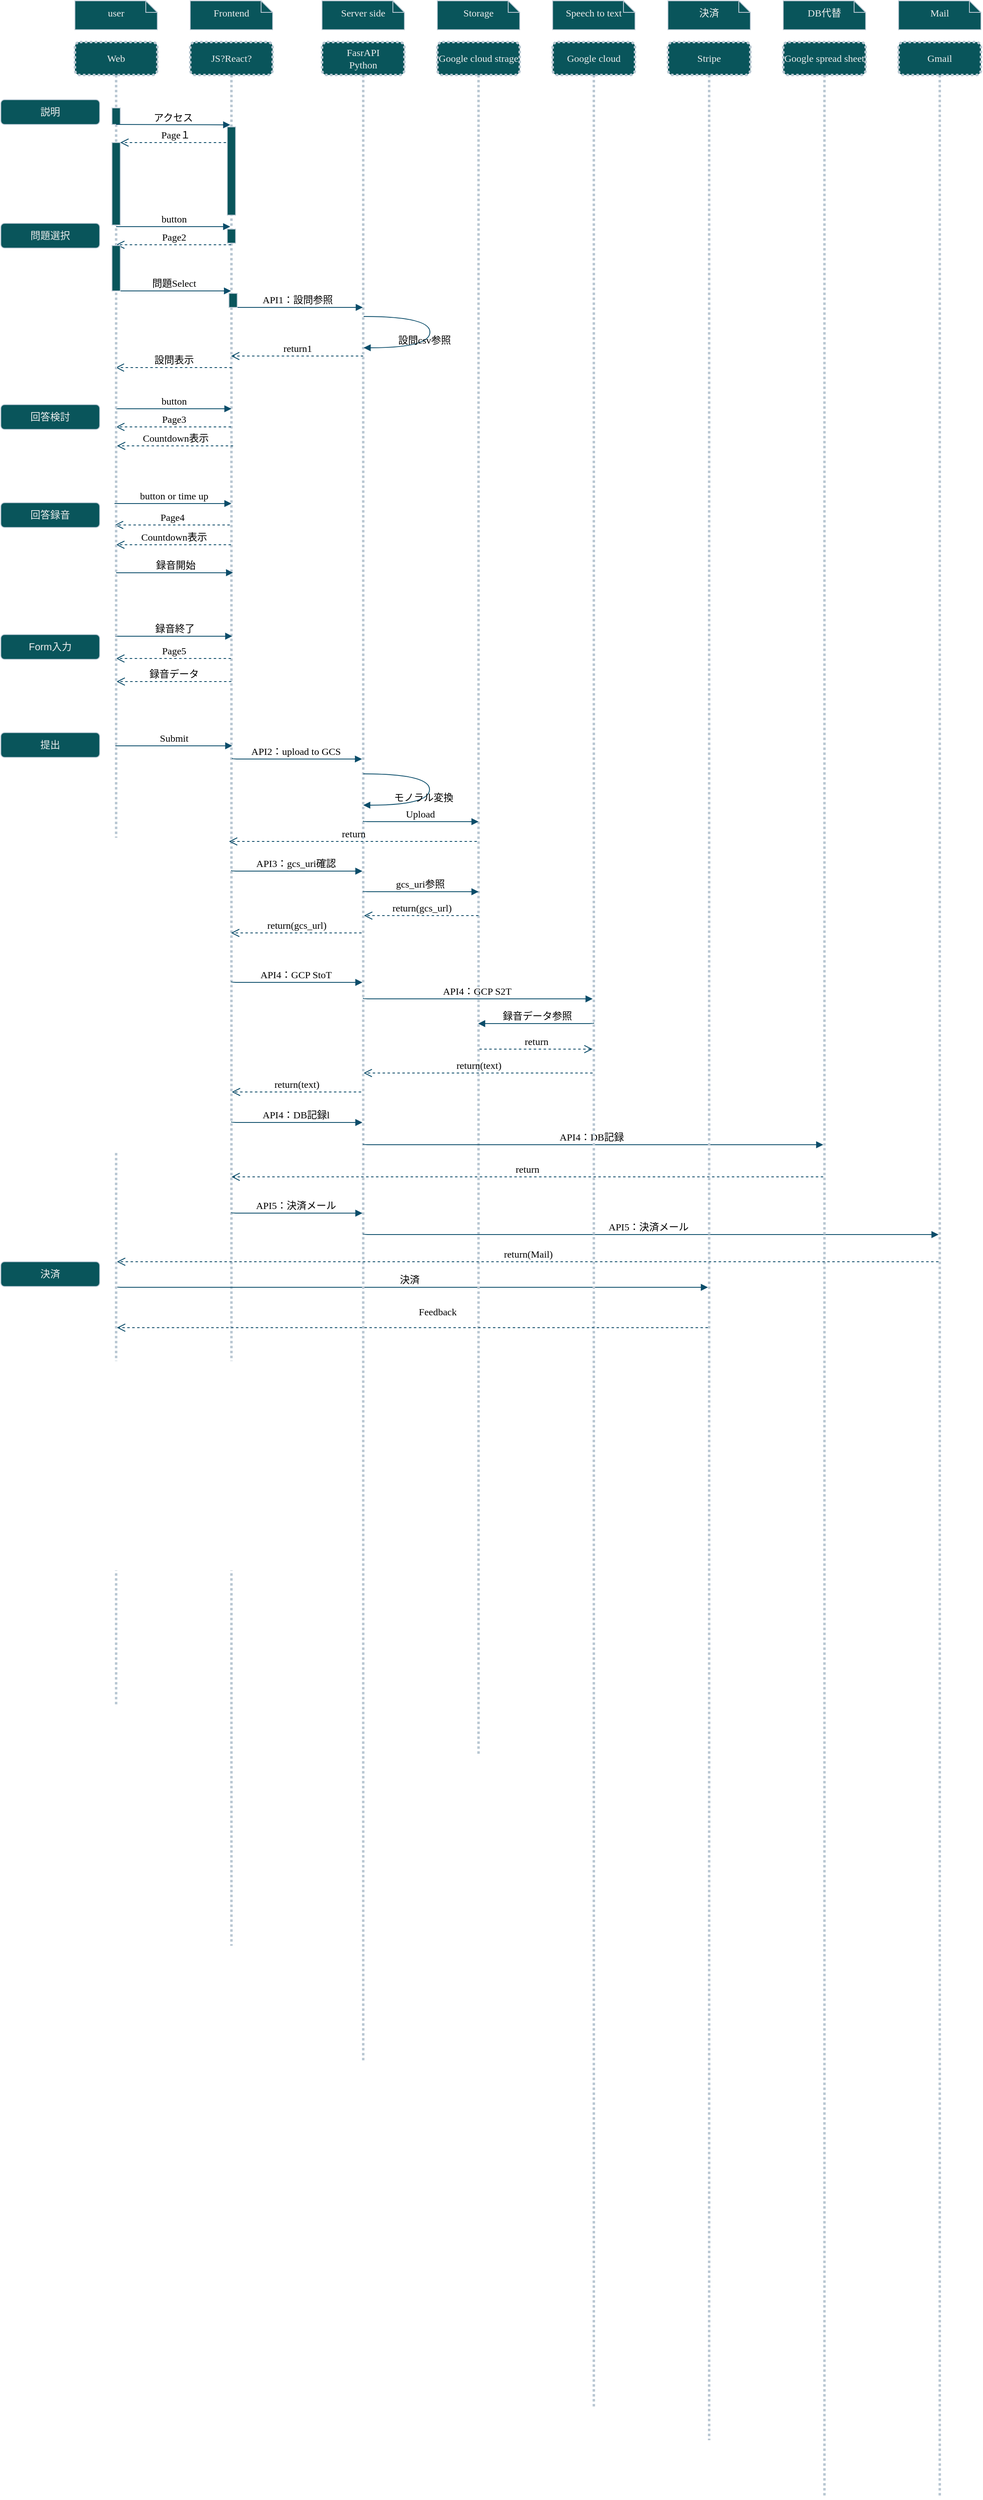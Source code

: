 <mxfile version="21.1.4" type="github">
  <diagram name="Page-1" id="13e1069c-82ec-6db2-03f1-153e76fe0fe0">
    <mxGraphModel dx="954" dy="529" grid="1" gridSize="10" guides="1" tooltips="1" connect="1" arrows="1" fold="1" page="1" pageScale="1" pageWidth="1100" pageHeight="850" background="none" math="0" shadow="0">
      <root>
        <mxCell id="0" />
        <mxCell id="1" parent="0" />
        <mxCell id="7baba1c4bc27f4b0-2" value="JS?React?" style="shape=umlLifeline;perimeter=lifelinePerimeter;whiteSpace=wrap;html=1;container=1;collapsible=0;recursiveResize=0;outlineConnect=0;rounded=1;shadow=0;comic=0;labelBackgroundColor=none;strokeWidth=3;fontFamily=Verdana;fontSize=12;align=center;fillColor=#09555B;strokeColor=#BAC8D3;fontColor=#EEEEEE;dashed=1;dashPattern=1 1;" parent="1" vertex="1">
          <mxGeometry x="240" y="80" width="100" height="2310" as="geometry" />
        </mxCell>
        <mxCell id="rtjSVbUBvYGyqIFWCW7j-10" value="Page１" style="html=1;verticalAlign=bottom;endArrow=open;dashed=1;endSize=8;labelBackgroundColor=none;fontFamily=Verdana;fontSize=12;edgeStyle=elbowEdgeStyle;elbow=horizontal;fontColor=default;strokeColor=#0B4D6A;" edge="1" parent="7baba1c4bc27f4b0-2">
          <mxGeometry relative="1" as="geometry">
            <mxPoint x="-85" y="122" as="targetPoint" />
            <Array as="points">
              <mxPoint x="-10" y="122" />
              <mxPoint x="20" y="122" />
            </Array>
            <mxPoint x="49.5" y="122" as="sourcePoint" />
          </mxGeometry>
        </mxCell>
        <mxCell id="rtjSVbUBvYGyqIFWCW7j-12" value="button" style="html=1;verticalAlign=bottom;endArrow=block;labelBackgroundColor=none;fontFamily=Verdana;fontSize=12;edgeStyle=elbowEdgeStyle;elbow=vertical;fontColor=default;strokeColor=#0B4D6A;" edge="1" parent="7baba1c4bc27f4b0-2" target="7baba1c4bc27f4b0-2">
          <mxGeometry relative="1" as="geometry">
            <mxPoint x="-90" y="224" as="sourcePoint" />
            <mxPoint x="40" y="224" as="targetPoint" />
            <Array as="points">
              <mxPoint x="15" y="224" />
              <mxPoint x="-65" y="344" />
              <mxPoint x="45" y="354" />
            </Array>
          </mxGeometry>
        </mxCell>
        <mxCell id="rtjSVbUBvYGyqIFWCW7j-13" value="Page2" style="html=1;verticalAlign=bottom;endArrow=open;dashed=1;endSize=8;labelBackgroundColor=none;fontFamily=Verdana;fontSize=12;edgeStyle=elbowEdgeStyle;elbow=vertical;fontColor=default;strokeColor=#0B4D6A;" edge="1" parent="7baba1c4bc27f4b0-2">
          <mxGeometry relative="1" as="geometry">
            <mxPoint x="-90" y="246" as="targetPoint" />
            <Array as="points">
              <mxPoint x="-15" y="246" />
              <mxPoint x="15" y="246" />
            </Array>
            <mxPoint x="49.5" y="246" as="sourcePoint" />
          </mxGeometry>
        </mxCell>
        <mxCell id="rtjSVbUBvYGyqIFWCW7j-14" value="問題Select" style="html=1;verticalAlign=bottom;endArrow=block;labelBackgroundColor=none;fontFamily=Verdana;fontSize=12;edgeStyle=elbowEdgeStyle;elbow=vertical;fontColor=default;strokeColor=#0B4D6A;" edge="1" parent="7baba1c4bc27f4b0-2">
          <mxGeometry relative="1" as="geometry">
            <mxPoint x="-90" y="302" as="sourcePoint" />
            <mxPoint x="49.5" y="302" as="targetPoint" />
            <Array as="points">
              <mxPoint x="15" y="302" />
              <mxPoint x="-65" y="422" />
              <mxPoint x="45" y="432" />
            </Array>
          </mxGeometry>
        </mxCell>
        <mxCell id="rtjSVbUBvYGyqIFWCW7j-17" value="return1" style="html=1;verticalAlign=bottom;endArrow=open;dashed=1;endSize=8;exitX=0;exitY=0.95;labelBackgroundColor=none;fontFamily=Verdana;fontSize=12;fontColor=default;strokeColor=#0B4D6A;" edge="1" parent="7baba1c4bc27f4b0-2">
          <mxGeometry relative="1" as="geometry">
            <mxPoint x="49.5" y="381" as="targetPoint" />
            <mxPoint x="210" y="381" as="sourcePoint" />
          </mxGeometry>
        </mxCell>
        <mxCell id="rtjSVbUBvYGyqIFWCW7j-18" value="設問表示" style="html=1;verticalAlign=bottom;endArrow=open;dashed=1;endSize=8;exitX=0;exitY=0.95;labelBackgroundColor=none;fontFamily=Verdana;fontSize=12;fontColor=default;strokeColor=#0B4D6A;" edge="1" parent="7baba1c4bc27f4b0-2">
          <mxGeometry relative="1" as="geometry">
            <mxPoint x="-90.5" y="395" as="targetPoint" />
            <mxPoint x="50.5" y="395" as="sourcePoint" />
          </mxGeometry>
        </mxCell>
        <mxCell id="rtjSVbUBvYGyqIFWCW7j-19" value="" style="html=1;points=[];perimeter=orthogonalPerimeter;rounded=0;shadow=0;comic=0;labelBackgroundColor=none;strokeWidth=1;fontFamily=Verdana;fontSize=12;align=center;fillColor=#09555B;strokeColor=#BAC8D3;fontColor=#EEEEEE;" vertex="1" parent="7baba1c4bc27f4b0-2">
          <mxGeometry x="45" y="103" width="10" height="107" as="geometry" />
        </mxCell>
        <mxCell id="rtjSVbUBvYGyqIFWCW7j-21" value="" style="html=1;points=[];perimeter=orthogonalPerimeter;rounded=0;shadow=0;comic=0;labelBackgroundColor=none;strokeWidth=1;fontFamily=Verdana;fontSize=12;align=center;fillColor=#09555B;strokeColor=#BAC8D3;fontColor=#EEEEEE;" vertex="1" parent="7baba1c4bc27f4b0-2">
          <mxGeometry x="45" y="227" width="10" height="17" as="geometry" />
        </mxCell>
        <mxCell id="rtjSVbUBvYGyqIFWCW7j-27" value="button" style="html=1;verticalAlign=bottom;endArrow=block;labelBackgroundColor=none;fontFamily=Verdana;fontSize=12;edgeStyle=elbowEdgeStyle;elbow=vertical;fontColor=default;strokeColor=#0B4D6A;" edge="1" parent="7baba1c4bc27f4b0-2">
          <mxGeometry relative="1" as="geometry">
            <mxPoint x="-90" y="445" as="sourcePoint" />
            <mxPoint x="50" y="445" as="targetPoint" />
            <Array as="points">
              <mxPoint x="15" y="445" />
              <mxPoint x="-65" y="565" />
              <mxPoint x="45" y="575" />
            </Array>
          </mxGeometry>
        </mxCell>
        <mxCell id="rtjSVbUBvYGyqIFWCW7j-28" value="Page3" style="html=1;verticalAlign=bottom;endArrow=open;dashed=1;endSize=8;labelBackgroundColor=none;fontFamily=Verdana;fontSize=12;edgeStyle=elbowEdgeStyle;elbow=vertical;fontColor=default;strokeColor=#0B4D6A;" edge="1" parent="7baba1c4bc27f4b0-2">
          <mxGeometry relative="1" as="geometry">
            <mxPoint x="-90" y="467" as="targetPoint" />
            <Array as="points">
              <mxPoint x="-15" y="467" />
              <mxPoint x="15" y="467" />
            </Array>
            <mxPoint x="49.5" y="467" as="sourcePoint" />
          </mxGeometry>
        </mxCell>
        <mxCell id="rtjSVbUBvYGyqIFWCW7j-35" value="button or time up" style="html=1;verticalAlign=bottom;endArrow=block;labelBackgroundColor=none;fontFamily=Verdana;fontSize=12;edgeStyle=elbowEdgeStyle;elbow=vertical;fontColor=default;strokeColor=#0B4D6A;entryX=1.2;entryY=0.988;entryDx=0;entryDy=0;entryPerimeter=0;" edge="1" parent="7baba1c4bc27f4b0-2">
          <mxGeometry relative="1" as="geometry">
            <mxPoint x="-92" y="560" as="sourcePoint" />
            <mxPoint x="50" y="559.04" as="targetPoint" />
            <Array as="points">
              <mxPoint x="13" y="560" />
              <mxPoint x="-67" y="680" />
              <mxPoint x="43" y="690" />
            </Array>
          </mxGeometry>
        </mxCell>
        <mxCell id="rtjSVbUBvYGyqIFWCW7j-36" value="Page4" style="html=1;verticalAlign=bottom;endArrow=open;dashed=1;endSize=8;labelBackgroundColor=none;fontFamily=Verdana;fontSize=12;edgeStyle=elbowEdgeStyle;elbow=vertical;fontColor=default;strokeColor=#0B4D6A;" edge="1" parent="7baba1c4bc27f4b0-2">
          <mxGeometry relative="1" as="geometry">
            <mxPoint x="-91.5" y="586" as="targetPoint" />
            <Array as="points">
              <mxPoint x="-16.5" y="586" />
              <mxPoint x="13.5" y="586" />
            </Array>
            <mxPoint x="48" y="586" as="sourcePoint" />
          </mxGeometry>
        </mxCell>
        <mxCell id="rtjSVbUBvYGyqIFWCW7j-37" value="Countdown表示" style="html=1;verticalAlign=bottom;endArrow=open;dashed=1;endSize=8;labelBackgroundColor=none;fontFamily=Verdana;fontSize=12;edgeStyle=elbowEdgeStyle;elbow=vertical;fontColor=default;strokeColor=#0B4D6A;" edge="1" parent="7baba1c4bc27f4b0-2">
          <mxGeometry relative="1" as="geometry">
            <mxPoint x="-90" y="610" as="targetPoint" />
            <Array as="points">
              <mxPoint x="-15" y="610" />
              <mxPoint x="15" y="610" />
            </Array>
            <mxPoint x="49.5" y="610" as="sourcePoint" />
          </mxGeometry>
        </mxCell>
        <mxCell id="rtjSVbUBvYGyqIFWCW7j-38" value="録音開始" style="html=1;verticalAlign=bottom;endArrow=block;labelBackgroundColor=none;fontFamily=Verdana;fontSize=12;edgeStyle=elbowEdgeStyle;elbow=vertical;fontColor=default;strokeColor=#0B4D6A;entryX=1.2;entryY=0.988;entryDx=0;entryDy=0;entryPerimeter=0;" edge="1" parent="7baba1c4bc27f4b0-2">
          <mxGeometry relative="1" as="geometry">
            <mxPoint x="-90" y="643.96" as="sourcePoint" />
            <mxPoint x="52" y="643" as="targetPoint" />
            <Array as="points">
              <mxPoint x="15" y="643.96" />
              <mxPoint x="-65" y="763.96" />
              <mxPoint x="45" y="773.96" />
            </Array>
          </mxGeometry>
        </mxCell>
        <mxCell id="rtjSVbUBvYGyqIFWCW7j-39" value="録音終了" style="html=1;verticalAlign=bottom;endArrow=block;labelBackgroundColor=none;fontFamily=Verdana;fontSize=12;edgeStyle=elbowEdgeStyle;elbow=vertical;fontColor=default;strokeColor=#0B4D6A;entryX=1.2;entryY=0.988;entryDx=0;entryDy=0;entryPerimeter=0;" edge="1" parent="7baba1c4bc27f4b0-2">
          <mxGeometry relative="1" as="geometry">
            <mxPoint x="-91" y="720.96" as="sourcePoint" />
            <mxPoint x="51" y="720" as="targetPoint" />
            <Array as="points">
              <mxPoint x="14" y="720.96" />
              <mxPoint x="-66" y="840.96" />
              <mxPoint x="44" y="850.96" />
            </Array>
          </mxGeometry>
        </mxCell>
        <mxCell id="rtjSVbUBvYGyqIFWCW7j-40" value="Page5" style="html=1;verticalAlign=bottom;endArrow=open;dashed=1;endSize=8;labelBackgroundColor=none;fontFamily=Verdana;fontSize=12;edgeStyle=elbowEdgeStyle;elbow=horizontal;fontColor=default;strokeColor=#0B4D6A;" edge="1" parent="7baba1c4bc27f4b0-2">
          <mxGeometry relative="1" as="geometry">
            <mxPoint x="-90" y="748" as="targetPoint" />
            <Array as="points">
              <mxPoint x="-15" y="748" />
              <mxPoint x="15" y="748" />
            </Array>
            <mxPoint x="49.5" y="748" as="sourcePoint" />
          </mxGeometry>
        </mxCell>
        <mxCell id="rtjSVbUBvYGyqIFWCW7j-42" value="Submit" style="html=1;verticalAlign=bottom;endArrow=block;labelBackgroundColor=none;fontFamily=Verdana;fontSize=12;edgeStyle=elbowEdgeStyle;elbow=vertical;fontColor=default;strokeColor=#0B4D6A;entryX=1.2;entryY=0.988;entryDx=0;entryDy=0;entryPerimeter=0;" edge="1" parent="7baba1c4bc27f4b0-2">
          <mxGeometry x="-0.007" relative="1" as="geometry">
            <mxPoint x="-91" y="853.96" as="sourcePoint" />
            <mxPoint x="51" y="853" as="targetPoint" />
            <Array as="points">
              <mxPoint x="14" y="853.96" />
              <mxPoint x="-66" y="973.96" />
              <mxPoint x="44" y="983.96" />
            </Array>
            <mxPoint as="offset" />
          </mxGeometry>
        </mxCell>
        <mxCell id="rtjSVbUBvYGyqIFWCW7j-44" value="録音データ" style="html=1;verticalAlign=bottom;endArrow=open;dashed=1;endSize=8;labelBackgroundColor=none;fontFamily=Verdana;fontSize=12;edgeStyle=elbowEdgeStyle;elbow=horizontal;fontColor=default;strokeColor=#0B4D6A;" edge="1" parent="7baba1c4bc27f4b0-2">
          <mxGeometry relative="1" as="geometry">
            <mxPoint x="-89.5" y="776" as="targetPoint" />
            <Array as="points">
              <mxPoint x="-14.5" y="776" />
              <mxPoint x="15.5" y="776" />
            </Array>
            <mxPoint x="50" y="776" as="sourcePoint" />
          </mxGeometry>
        </mxCell>
        <mxCell id="rtjSVbUBvYGyqIFWCW7j-52" value="API3：gcs_uri確認" style="html=1;verticalAlign=bottom;endArrow=block;labelBackgroundColor=none;fontFamily=Verdana;fontSize=12;edgeStyle=elbowEdgeStyle;elbow=vertical;fontColor=default;strokeColor=#0B4D6A;" edge="1" parent="7baba1c4bc27f4b0-2">
          <mxGeometry x="-0.007" relative="1" as="geometry">
            <mxPoint x="50" y="1005" as="sourcePoint" />
            <mxPoint x="209" y="1006.04" as="targetPoint" />
            <Array as="points">
              <mxPoint x="35" y="1006.04" />
              <mxPoint x="75" y="1125" />
              <mxPoint x="185" y="1135" />
            </Array>
            <mxPoint as="offset" />
          </mxGeometry>
        </mxCell>
        <mxCell id="rtjSVbUBvYGyqIFWCW7j-76" value="決済" style="html=1;verticalAlign=bottom;endArrow=block;labelBackgroundColor=none;fontFamily=Verdana;fontSize=12;edgeStyle=elbowEdgeStyle;elbow=vertical;fontColor=default;strokeColor=#0B4D6A;" edge="1" parent="7baba1c4bc27f4b0-2" target="7baba1c4bc27f4b0-6">
          <mxGeometry x="-0.007" relative="1" as="geometry">
            <mxPoint x="-90" y="1510" as="sourcePoint" />
            <mxPoint x="770" y="1480" as="targetPoint" />
            <Array as="points">
              <mxPoint x="-105" y="1511.04" />
              <mxPoint x="-65" y="1630" />
              <mxPoint x="45" y="1640" />
            </Array>
            <mxPoint as="offset" />
          </mxGeometry>
        </mxCell>
        <mxCell id="7baba1c4bc27f4b0-3" value="FasrAPI&lt;br&gt;Python" style="shape=umlLifeline;perimeter=lifelinePerimeter;whiteSpace=wrap;html=1;container=1;collapsible=0;recursiveResize=0;outlineConnect=0;rounded=1;shadow=0;comic=0;labelBackgroundColor=none;strokeWidth=3;fontFamily=Verdana;fontSize=12;align=center;fillColor=#09555B;strokeColor=#BAC8D3;fontColor=#EEEEEE;dashed=1;dashPattern=1 1;" parent="1" vertex="1">
          <mxGeometry x="400" y="80" width="100" height="2450" as="geometry" />
        </mxCell>
        <mxCell id="rtjSVbUBvYGyqIFWCW7j-46" value="API2：upload to GCS" style="html=1;verticalAlign=bottom;endArrow=block;labelBackgroundColor=none;fontFamily=Verdana;fontSize=12;edgeStyle=elbowEdgeStyle;elbow=vertical;fontColor=default;strokeColor=#0B4D6A;" edge="1" parent="7baba1c4bc27f4b0-3" target="7baba1c4bc27f4b0-3">
          <mxGeometry x="-0.007" relative="1" as="geometry">
            <mxPoint x="-109" y="868.96" as="sourcePoint" />
            <mxPoint x="45.5" y="870" as="targetPoint" />
            <Array as="points">
              <mxPoint x="-124" y="870" />
              <mxPoint x="-84" y="988.96" />
              <mxPoint x="26" y="998.96" />
            </Array>
            <mxPoint as="offset" />
          </mxGeometry>
        </mxCell>
        <mxCell id="7baba1c4bc27f4b0-35" value="モノラル変換" style="html=1;verticalAlign=bottom;endArrow=block;labelBackgroundColor=none;fontFamily=Verdana;fontSize=12;elbow=vertical;edgeStyle=orthogonalEdgeStyle;curved=1;fontColor=default;strokeColor=#0B4D6A;" parent="7baba1c4bc27f4b0-3" edge="1">
          <mxGeometry x="0.266" relative="1" as="geometry">
            <mxPoint x="50" y="888" as="sourcePoint" />
            <mxPoint x="50" y="926" as="targetPoint" />
            <Array as="points">
              <mxPoint x="130.5" y="888" />
              <mxPoint x="130.5" y="926" />
            </Array>
            <mxPoint as="offset" />
          </mxGeometry>
        </mxCell>
        <mxCell id="rtjSVbUBvYGyqIFWCW7j-57" value="return(gcs_url)" style="html=1;verticalAlign=bottom;endArrow=open;dashed=1;endSize=8;labelBackgroundColor=none;fontFamily=Verdana;fontSize=12;edgeStyle=elbowEdgeStyle;elbow=horizontal;fontColor=default;strokeColor=#0B4D6A;" edge="1" parent="7baba1c4bc27f4b0-3">
          <mxGeometry relative="1" as="geometry">
            <mxPoint x="-110.5" y="1081" as="targetPoint" />
            <Array as="points">
              <mxPoint x="-16.5" y="1081" />
              <mxPoint x="13.5" y="1081" />
            </Array>
            <mxPoint x="48" y="1081" as="sourcePoint" />
          </mxGeometry>
        </mxCell>
        <mxCell id="rtjSVbUBvYGyqIFWCW7j-58" value="API4：GCP StoT" style="html=1;verticalAlign=bottom;endArrow=block;labelBackgroundColor=none;fontFamily=Verdana;fontSize=12;edgeStyle=elbowEdgeStyle;elbow=vertical;fontColor=default;strokeColor=#0B4D6A;" edge="1" parent="7baba1c4bc27f4b0-3">
          <mxGeometry x="-0.007" relative="1" as="geometry">
            <mxPoint x="-110" y="1140" as="sourcePoint" />
            <mxPoint x="49" y="1141.04" as="targetPoint" />
            <Array as="points">
              <mxPoint x="-125" y="1141.04" />
              <mxPoint x="-85" y="1260" />
              <mxPoint x="25" y="1270" />
            </Array>
            <mxPoint as="offset" />
          </mxGeometry>
        </mxCell>
        <mxCell id="rtjSVbUBvYGyqIFWCW7j-64" value="return" style="html=1;verticalAlign=bottom;endArrow=open;dashed=1;endSize=8;labelBackgroundColor=none;fontFamily=Verdana;fontSize=12;edgeStyle=elbowEdgeStyle;elbow=horizontal;fontColor=default;strokeColor=#0B4D6A;" edge="1" parent="7baba1c4bc27f4b0-3">
          <mxGeometry relative="1" as="geometry">
            <mxPoint x="328.5" y="1222" as="targetPoint" />
            <Array as="points">
              <mxPoint x="250" y="1222" />
              <mxPoint x="156.5" y="1222" />
            </Array>
            <mxPoint x="191" y="1222" as="sourcePoint" />
          </mxGeometry>
        </mxCell>
        <mxCell id="rtjSVbUBvYGyqIFWCW7j-69" value="API4：DB記録l" style="html=1;verticalAlign=bottom;endArrow=block;labelBackgroundColor=none;fontFamily=Verdana;fontSize=12;edgeStyle=elbowEdgeStyle;elbow=vertical;fontColor=default;strokeColor=#0B4D6A;" edge="1" parent="7baba1c4bc27f4b0-3">
          <mxGeometry x="-0.007" relative="1" as="geometry">
            <mxPoint x="-110" y="1310" as="sourcePoint" />
            <mxPoint x="49" y="1311.04" as="targetPoint" />
            <Array as="points">
              <mxPoint x="-125" y="1311.04" />
              <mxPoint x="-85" y="1430" />
              <mxPoint x="25" y="1440" />
            </Array>
            <mxPoint as="offset" />
          </mxGeometry>
        </mxCell>
        <mxCell id="rtjSVbUBvYGyqIFWCW7j-71" value="return" style="html=1;verticalAlign=bottom;endArrow=open;dashed=1;endSize=8;labelBackgroundColor=none;fontFamily=Verdana;fontSize=12;edgeStyle=elbowEdgeStyle;elbow=horizontal;fontColor=default;strokeColor=#0B4D6A;" edge="1" parent="7baba1c4bc27f4b0-3">
          <mxGeometry relative="1" as="geometry">
            <mxPoint x="-110" y="1377" as="targetPoint" />
            <Array as="points">
              <mxPoint x="-17.5" y="1377" />
              <mxPoint x="12.5" y="1377" />
            </Array>
            <mxPoint x="608.5" y="1377" as="sourcePoint" />
          </mxGeometry>
        </mxCell>
        <mxCell id="rtjSVbUBvYGyqIFWCW7j-72" value="API5：決済メール" style="html=1;verticalAlign=bottom;endArrow=block;labelBackgroundColor=none;fontFamily=Verdana;fontSize=12;edgeStyle=elbowEdgeStyle;elbow=vertical;fontColor=default;strokeColor=#0B4D6A;" edge="1" parent="7baba1c4bc27f4b0-3">
          <mxGeometry x="-0.007" relative="1" as="geometry">
            <mxPoint x="-110" y="1420" as="sourcePoint" />
            <mxPoint x="49" y="1421.04" as="targetPoint" />
            <Array as="points">
              <mxPoint x="-125" y="1421.04" />
              <mxPoint x="-85" y="1540" />
              <mxPoint x="25" y="1550" />
            </Array>
            <mxPoint as="offset" />
          </mxGeometry>
        </mxCell>
        <mxCell id="7baba1c4bc27f4b0-4" value="Google cloud strage" style="shape=umlLifeline;perimeter=lifelinePerimeter;whiteSpace=wrap;html=1;container=1;collapsible=0;recursiveResize=0;outlineConnect=0;rounded=1;shadow=0;comic=0;labelBackgroundColor=none;strokeWidth=3;fontFamily=Verdana;fontSize=12;align=center;fillColor=#09555B;strokeColor=#BAC8D3;fontColor=#EEEEEE;dashed=1;dashPattern=1 1;" parent="1" vertex="1">
          <mxGeometry x="540" y="80" width="100" height="2080" as="geometry" />
        </mxCell>
        <mxCell id="rtjSVbUBvYGyqIFWCW7j-47" value="Upload" style="html=1;verticalAlign=bottom;endArrow=block;labelBackgroundColor=none;fontFamily=Verdana;fontSize=12;edgeStyle=elbowEdgeStyle;elbow=vertical;fontColor=default;strokeColor=#0B4D6A;" edge="1" parent="7baba1c4bc27f4b0-4">
          <mxGeometry x="-0.007" relative="1" as="geometry">
            <mxPoint x="-90" y="944.96" as="sourcePoint" />
            <mxPoint x="50" y="946" as="targetPoint" />
            <Array as="points">
              <mxPoint x="-105" y="946" />
              <mxPoint x="-65" y="1064.96" />
              <mxPoint x="45" y="1074.96" />
            </Array>
            <mxPoint as="offset" />
          </mxGeometry>
        </mxCell>
        <mxCell id="rtjSVbUBvYGyqIFWCW7j-55" value="gcs_uri参照" style="html=1;verticalAlign=bottom;endArrow=block;labelBackgroundColor=none;fontFamily=Verdana;fontSize=12;edgeStyle=elbowEdgeStyle;elbow=vertical;fontColor=default;strokeColor=#0B4D6A;" edge="1" parent="7baba1c4bc27f4b0-4">
          <mxGeometry x="-0.007" relative="1" as="geometry">
            <mxPoint x="-90" y="1030" as="sourcePoint" />
            <mxPoint x="50" y="1031" as="targetPoint" />
            <Array as="points">
              <mxPoint x="-105" y="1031.04" />
              <mxPoint x="-65" y="1150" />
              <mxPoint x="45" y="1160" />
            </Array>
            <mxPoint as="offset" />
          </mxGeometry>
        </mxCell>
        <mxCell id="rtjSVbUBvYGyqIFWCW7j-56" value="return(gcs_url)" style="html=1;verticalAlign=bottom;endArrow=open;dashed=1;endSize=8;labelBackgroundColor=none;fontFamily=Verdana;fontSize=12;edgeStyle=elbowEdgeStyle;elbow=horizontal;fontColor=default;strokeColor=#0B4D6A;" edge="1" parent="7baba1c4bc27f4b0-4" target="7baba1c4bc27f4b0-3">
          <mxGeometry relative="1" as="geometry">
            <mxPoint x="-243" y="1060" as="targetPoint" />
            <Array as="points">
              <mxPoint x="-6.5" y="1060" />
              <mxPoint x="23.5" y="1060" />
            </Array>
            <mxPoint x="50" y="1060" as="sourcePoint" />
          </mxGeometry>
        </mxCell>
        <mxCell id="rtjSVbUBvYGyqIFWCW7j-59" value="API4：GCP S2T" style="html=1;verticalAlign=bottom;endArrow=block;labelBackgroundColor=none;fontFamily=Verdana;fontSize=12;edgeStyle=elbowEdgeStyle;elbow=vertical;fontColor=default;strokeColor=#0B4D6A;" edge="1" parent="7baba1c4bc27f4b0-4" target="7baba1c4bc27f4b0-5">
          <mxGeometry x="-0.007" relative="1" as="geometry">
            <mxPoint x="-90" y="1160" as="sourcePoint" />
            <mxPoint x="69" y="1161.04" as="targetPoint" />
            <Array as="points">
              <mxPoint x="-105" y="1161.04" />
              <mxPoint x="-65" y="1280" />
              <mxPoint x="45" y="1290" />
            </Array>
            <mxPoint as="offset" />
          </mxGeometry>
        </mxCell>
        <mxCell id="rtjSVbUBvYGyqIFWCW7j-70" value="API4：DB記録" style="html=1;verticalAlign=bottom;endArrow=block;labelBackgroundColor=none;fontFamily=Verdana;fontSize=12;edgeStyle=elbowEdgeStyle;elbow=vertical;fontColor=default;strokeColor=#0B4D6A;" edge="1" parent="7baba1c4bc27f4b0-4">
          <mxGeometry x="-0.006" relative="1" as="geometry">
            <mxPoint x="-90" y="1337" as="sourcePoint" />
            <mxPoint x="468.5" y="1338.04" as="targetPoint" />
            <Array as="points">
              <mxPoint x="-105" y="1338.04" />
              <mxPoint x="-65" y="1457" />
              <mxPoint x="45" y="1467" />
            </Array>
            <mxPoint as="offset" />
          </mxGeometry>
        </mxCell>
        <mxCell id="rtjSVbUBvYGyqIFWCW7j-73" value="API5：決済メール" style="html=1;verticalAlign=bottom;endArrow=block;labelBackgroundColor=none;fontFamily=Verdana;fontSize=12;edgeStyle=elbowEdgeStyle;elbow=vertical;fontColor=default;strokeColor=#0B4D6A;" edge="1" parent="7baba1c4bc27f4b0-4" target="rtjSVbUBvYGyqIFWCW7j-67">
          <mxGeometry x="-0.007" relative="1" as="geometry">
            <mxPoint x="-90" y="1446" as="sourcePoint" />
            <mxPoint x="69" y="1447.04" as="targetPoint" />
            <Array as="points">
              <mxPoint x="-105" y="1447.04" />
              <mxPoint x="-65" y="1566" />
              <mxPoint x="45" y="1576" />
            </Array>
            <mxPoint as="offset" />
          </mxGeometry>
        </mxCell>
        <mxCell id="7baba1c4bc27f4b0-5" value="Google cloud" style="shape=umlLifeline;perimeter=lifelinePerimeter;whiteSpace=wrap;html=1;container=1;collapsible=0;recursiveResize=0;outlineConnect=0;rounded=1;shadow=0;comic=0;labelBackgroundColor=none;strokeWidth=3;fontFamily=Verdana;fontSize=12;align=center;fillColor=#09555B;strokeColor=#BAC8D3;fontColor=#EEEEEE;dashed=1;dashPattern=1 1;" parent="1" vertex="1">
          <mxGeometry x="680" y="80" width="100" height="2870" as="geometry" />
        </mxCell>
        <mxCell id="rtjSVbUBvYGyqIFWCW7j-65" value="return(text)" style="html=1;verticalAlign=bottom;endArrow=open;dashed=1;endSize=8;labelBackgroundColor=none;fontFamily=Verdana;fontSize=12;edgeStyle=elbowEdgeStyle;elbow=horizontal;fontColor=default;strokeColor=#0B4D6A;" edge="1" parent="7baba1c4bc27f4b0-5">
          <mxGeometry relative="1" as="geometry">
            <mxPoint x="-229.5" y="1251" as="targetPoint" />
            <Array as="points">
              <mxPoint x="-16" y="1251" />
              <mxPoint x="14" y="1251" />
            </Array>
            <mxPoint x="48.5" y="1251" as="sourcePoint" />
          </mxGeometry>
        </mxCell>
        <mxCell id="7baba1c4bc27f4b0-6" value="Stripe" style="shape=umlLifeline;perimeter=lifelinePerimeter;whiteSpace=wrap;html=1;container=1;collapsible=0;recursiveResize=0;outlineConnect=0;rounded=1;shadow=0;comic=0;labelBackgroundColor=none;strokeWidth=3;fontFamily=Verdana;fontSize=12;align=center;fillColor=#09555B;strokeColor=#BAC8D3;fontColor=#EEEEEE;dashed=1;dashPattern=1 1;" parent="1" vertex="1">
          <mxGeometry x="820" y="80" width="100" height="2910" as="geometry" />
        </mxCell>
        <mxCell id="rtjSVbUBvYGyqIFWCW7j-60" value="録音データ参照" style="html=1;verticalAlign=bottom;endArrow=block;labelBackgroundColor=none;fontFamily=Verdana;fontSize=12;edgeStyle=elbowEdgeStyle;elbow=vertical;fontColor=default;strokeColor=#0B4D6A;" edge="1" parent="7baba1c4bc27f4b0-6">
          <mxGeometry x="-0.007" relative="1" as="geometry">
            <mxPoint x="-90" y="1190" as="sourcePoint" />
            <mxPoint x="-230.5" y="1191.04" as="targetPoint" />
            <Array as="points">
              <mxPoint x="-105" y="1191.04" />
              <mxPoint x="-65" y="1310" />
              <mxPoint x="45" y="1320" />
            </Array>
            <mxPoint as="offset" />
          </mxGeometry>
        </mxCell>
        <mxCell id="7baba1c4bc27f4b0-7" value="Google spread sheet" style="shape=umlLifeline;perimeter=lifelinePerimeter;whiteSpace=wrap;html=1;container=1;collapsible=0;recursiveResize=0;outlineConnect=0;rounded=1;shadow=0;comic=0;labelBackgroundColor=none;strokeWidth=3;fontFamily=Verdana;fontSize=12;align=center;fillColor=#09555B;strokeColor=#BAC8D3;fontColor=#EEEEEE;dashed=1;dashPattern=1 1;" parent="1" vertex="1">
          <mxGeometry x="960" y="80" width="100" height="2980" as="geometry" />
        </mxCell>
        <mxCell id="7baba1c4bc27f4b0-8" value="Web" style="shape=umlLifeline;perimeter=lifelinePerimeter;whiteSpace=wrap;html=1;container=1;collapsible=0;recursiveResize=0;outlineConnect=0;rounded=1;shadow=0;comic=0;labelBackgroundColor=none;strokeWidth=3;fontFamily=Verdana;fontSize=12;align=center;fillColor=#09555B;strokeColor=#BAC8D3;fontColor=#EEEEEE;dashed=1;dashPattern=1 1;" parent="1" vertex="1">
          <mxGeometry x="100" y="80" width="100" height="2020" as="geometry" />
        </mxCell>
        <mxCell id="rtjSVbUBvYGyqIFWCW7j-2" value="問題選択" style="rounded=1;whiteSpace=wrap;html=1;labelBackgroundColor=none;fillColor=#09555B;strokeColor=#BAC8D3;fontColor=#EEEEEE;" vertex="1" parent="7baba1c4bc27f4b0-8">
          <mxGeometry x="-90" y="220" width="120" height="30" as="geometry" />
        </mxCell>
        <mxCell id="rtjSVbUBvYGyqIFWCW7j-3" value="回答検討" style="rounded=1;whiteSpace=wrap;html=1;labelBackgroundColor=none;fillColor=#09555B;strokeColor=#BAC8D3;fontColor=#EEEEEE;" vertex="1" parent="7baba1c4bc27f4b0-8">
          <mxGeometry x="-90" y="440" width="120" height="30" as="geometry" />
        </mxCell>
        <mxCell id="7baba1c4bc27f4b0-13" value="" style="html=1;points=[];perimeter=orthogonalPerimeter;rounded=0;shadow=0;comic=0;labelBackgroundColor=none;strokeWidth=1;fontFamily=Verdana;fontSize=12;align=center;fillColor=#09555B;strokeColor=#BAC8D3;fontColor=#EEEEEE;" parent="7baba1c4bc27f4b0-8" vertex="1">
          <mxGeometry x="45" y="80" width="10" height="20" as="geometry" />
        </mxCell>
        <mxCell id="rtjSVbUBvYGyqIFWCW7j-20" value="" style="html=1;points=[];perimeter=orthogonalPerimeter;rounded=0;shadow=0;comic=0;labelBackgroundColor=none;strokeWidth=1;fontFamily=Verdana;fontSize=12;align=center;fillColor=#09555B;strokeColor=#BAC8D3;fontColor=#EEEEEE;" vertex="1" parent="7baba1c4bc27f4b0-8">
          <mxGeometry x="45" y="122" width="10" height="100" as="geometry" />
        </mxCell>
        <mxCell id="rtjSVbUBvYGyqIFWCW7j-22" value="" style="html=1;points=[];perimeter=orthogonalPerimeter;rounded=0;shadow=0;comic=0;labelBackgroundColor=none;strokeWidth=1;fontFamily=Verdana;fontSize=12;align=center;fillColor=#09555B;strokeColor=#BAC8D3;fontColor=#EEEEEE;" vertex="1" parent="7baba1c4bc27f4b0-8">
          <mxGeometry x="45" y="247" width="10" height="55" as="geometry" />
        </mxCell>
        <mxCell id="rtjSVbUBvYGyqIFWCW7j-5" value="Form入力" style="rounded=1;whiteSpace=wrap;html=1;labelBackgroundColor=none;fillColor=#09555B;strokeColor=#BAC8D3;fontColor=#EEEEEE;" vertex="1" parent="7baba1c4bc27f4b0-8">
          <mxGeometry x="-90" y="719" width="120" height="30" as="geometry" />
        </mxCell>
        <mxCell id="rtjSVbUBvYGyqIFWCW7j-7" value="提出" style="rounded=1;whiteSpace=wrap;html=1;labelBackgroundColor=none;fillColor=#09555B;strokeColor=#BAC8D3;fontColor=#EEEEEE;" vertex="1" parent="7baba1c4bc27f4b0-8">
          <mxGeometry x="-90" y="838" width="120" height="30" as="geometry" />
        </mxCell>
        <mxCell id="rtjSVbUBvYGyqIFWCW7j-75" value="決済" style="rounded=1;whiteSpace=wrap;html=1;labelBackgroundColor=none;fillColor=#09555B;strokeColor=#BAC8D3;fontColor=#EEEEEE;" vertex="1" parent="7baba1c4bc27f4b0-8">
          <mxGeometry x="-90" y="1480" width="120" height="30" as="geometry" />
        </mxCell>
        <mxCell id="7baba1c4bc27f4b0-40" value="user&lt;br&gt;" style="shape=note;whiteSpace=wrap;html=1;size=14;verticalAlign=middle;align=center;spacingTop=-6;rounded=0;shadow=0;comic=0;labelBackgroundColor=none;strokeWidth=1;fontFamily=Verdana;fontSize=12;fillColor=#09555B;strokeColor=#BAC8D3;fontColor=#EEEEEE;" parent="1" vertex="1">
          <mxGeometry x="100" y="30" width="100" height="35" as="geometry" />
        </mxCell>
        <mxCell id="7baba1c4bc27f4b0-41" value="Frontend&lt;br&gt;" style="shape=note;whiteSpace=wrap;html=1;size=14;verticalAlign=middle;align=center;spacingTop=-6;rounded=0;shadow=0;comic=0;labelBackgroundColor=none;strokeWidth=1;fontFamily=Verdana;fontSize=12;fillColor=#09555B;strokeColor=#BAC8D3;fontColor=#EEEEEE;" parent="1" vertex="1">
          <mxGeometry x="240" y="30" width="100" height="35" as="geometry" />
        </mxCell>
        <mxCell id="7baba1c4bc27f4b0-42" value="Server side&lt;br&gt;" style="shape=note;whiteSpace=wrap;html=1;size=14;verticalAlign=middle;align=center;spacingTop=-6;rounded=0;shadow=0;comic=0;labelBackgroundColor=none;strokeWidth=1;fontFamily=Verdana;fontSize=12;fillColor=#09555B;strokeColor=#BAC8D3;fontColor=#EEEEEE;" parent="1" vertex="1">
          <mxGeometry x="400" y="30" width="100" height="35" as="geometry" />
        </mxCell>
        <mxCell id="7baba1c4bc27f4b0-43" value="Storage" style="shape=note;whiteSpace=wrap;html=1;size=14;verticalAlign=middle;align=center;spacingTop=-6;rounded=0;shadow=0;comic=0;labelBackgroundColor=none;strokeWidth=1;fontFamily=Verdana;fontSize=12;fillColor=#09555B;strokeColor=#BAC8D3;fontColor=#EEEEEE;" parent="1" vertex="1">
          <mxGeometry x="540" y="30" width="100" height="35" as="geometry" />
        </mxCell>
        <mxCell id="7baba1c4bc27f4b0-44" value="Speech to text" style="shape=note;whiteSpace=wrap;html=1;size=14;verticalAlign=middle;align=center;spacingTop=-6;rounded=0;shadow=0;comic=0;labelBackgroundColor=none;strokeWidth=1;fontFamily=Verdana;fontSize=12;fillColor=#09555B;strokeColor=#BAC8D3;fontColor=#EEEEEE;" parent="1" vertex="1">
          <mxGeometry x="680" y="30" width="100" height="35" as="geometry" />
        </mxCell>
        <mxCell id="7baba1c4bc27f4b0-45" value="決済" style="shape=note;whiteSpace=wrap;html=1;size=14;verticalAlign=middle;align=center;spacingTop=-6;rounded=0;shadow=0;comic=0;labelBackgroundColor=none;strokeWidth=1;fontFamily=Verdana;fontSize=12;fillColor=#09555B;strokeColor=#BAC8D3;fontColor=#EEEEEE;" parent="1" vertex="1">
          <mxGeometry x="820" y="30" width="100" height="35" as="geometry" />
        </mxCell>
        <mxCell id="7baba1c4bc27f4b0-46" value="DB代替" style="shape=note;whiteSpace=wrap;html=1;size=14;verticalAlign=middle;align=center;spacingTop=-6;rounded=0;shadow=0;comic=0;labelBackgroundColor=none;strokeWidth=1;fontFamily=Verdana;fontSize=12;fillColor=#09555B;strokeColor=#BAC8D3;fontColor=#EEEEEE;" parent="1" vertex="1">
          <mxGeometry x="960" y="30" width="100" height="35" as="geometry" />
        </mxCell>
        <mxCell id="rtjSVbUBvYGyqIFWCW7j-15" value="API1：設問参照" style="html=1;verticalAlign=bottom;endArrow=block;labelBackgroundColor=none;fontFamily=Verdana;fontSize=12;edgeStyle=elbowEdgeStyle;elbow=horizontal;fontColor=default;strokeColor=#0B4D6A;" edge="1" parent="1">
          <mxGeometry relative="1" as="geometry">
            <mxPoint x="290" y="402" as="sourcePoint" />
            <mxPoint x="449.5" y="402" as="targetPoint" />
            <Array as="points">
              <mxPoint x="395" y="402" />
              <mxPoint x="315" y="522" />
              <mxPoint x="425" y="532" />
            </Array>
          </mxGeometry>
        </mxCell>
        <mxCell id="rtjSVbUBvYGyqIFWCW7j-1" value="説明" style="rounded=1;whiteSpace=wrap;html=1;labelBackgroundColor=none;fillColor=#09555B;strokeColor=#BAC8D3;fontColor=#EEEEEE;" vertex="1" parent="1">
          <mxGeometry x="10" y="150" width="120" height="30" as="geometry" />
        </mxCell>
        <mxCell id="7baba1c4bc27f4b0-14" value="アクセス" style="html=1;verticalAlign=bottom;endArrow=block;labelBackgroundColor=none;fontFamily=Verdana;fontSize=12;edgeStyle=elbowEdgeStyle;elbow=vertical;fontColor=default;strokeColor=#0B4D6A;exitX=0.5;exitY=1;exitDx=0;exitDy=0;exitPerimeter=0;" parent="1" source="7baba1c4bc27f4b0-13" target="7baba1c4bc27f4b0-2" edge="1">
          <mxGeometry relative="1" as="geometry">
            <mxPoint x="155" y="180.5" as="sourcePoint" />
            <mxPoint x="285" y="180.5" as="targetPoint" />
            <Array as="points">
              <mxPoint x="260" y="180.5" />
              <mxPoint x="180" y="300.5" />
              <mxPoint x="290" y="310.5" />
            </Array>
          </mxGeometry>
        </mxCell>
        <mxCell id="rtjSVbUBvYGyqIFWCW7j-23" value="" style="html=1;points=[];perimeter=orthogonalPerimeter;rounded=0;shadow=0;comic=0;labelBackgroundColor=none;strokeWidth=1;fontFamily=Verdana;fontSize=12;align=center;fillColor=#09555B;strokeColor=#BAC8D3;fontColor=#EEEEEE;" vertex="1" parent="1">
          <mxGeometry x="287" y="385" width="10" height="17" as="geometry" />
        </mxCell>
        <mxCell id="rtjSVbUBvYGyqIFWCW7j-4" value="回答録音" style="rounded=1;whiteSpace=wrap;html=1;labelBackgroundColor=none;fillColor=#09555B;strokeColor=#BAC8D3;fontColor=#EEEEEE;" vertex="1" parent="1">
          <mxGeometry x="10" y="639" width="120" height="30" as="geometry" />
        </mxCell>
        <mxCell id="rtjSVbUBvYGyqIFWCW7j-34" value="Countdown表示" style="html=1;verticalAlign=bottom;endArrow=open;dashed=1;endSize=8;labelBackgroundColor=none;fontFamily=Verdana;fontSize=12;edgeStyle=elbowEdgeStyle;elbow=vertical;fontColor=default;strokeColor=#0B4D6A;" edge="1" parent="1" target="7baba1c4bc27f4b0-8">
          <mxGeometry relative="1" as="geometry">
            <mxPoint x="145.5" y="570" as="targetPoint" />
            <Array as="points">
              <mxPoint x="220.5" y="570" />
              <mxPoint x="250.5" y="570" />
            </Array>
            <mxPoint x="292" y="570" as="sourcePoint" />
          </mxGeometry>
        </mxCell>
        <mxCell id="rtjSVbUBvYGyqIFWCW7j-48" value="return" style="html=1;verticalAlign=bottom;endArrow=open;dashed=1;endSize=8;labelBackgroundColor=none;fontFamily=Verdana;fontSize=12;edgeStyle=elbowEdgeStyle;elbow=horizontal;fontColor=default;strokeColor=#0B4D6A;" edge="1" parent="1">
          <mxGeometry relative="1" as="geometry">
            <mxPoint x="287" y="1050" as="targetPoint" />
            <Array as="points">
              <mxPoint x="523.5" y="1050" />
              <mxPoint x="553.5" y="1050" />
            </Array>
            <mxPoint x="588" y="1050" as="sourcePoint" />
          </mxGeometry>
        </mxCell>
        <mxCell id="rtjSVbUBvYGyqIFWCW7j-54" value="設問csv参照" style="html=1;verticalAlign=bottom;endArrow=block;labelBackgroundColor=none;fontFamily=Verdana;fontSize=12;elbow=vertical;edgeStyle=orthogonalEdgeStyle;curved=1;fontColor=default;strokeColor=#0B4D6A;" edge="1" parent="1">
          <mxGeometry x="0.262" relative="1" as="geometry">
            <mxPoint x="450.5" y="413" as="sourcePoint" />
            <mxPoint x="450.5" y="451" as="targetPoint" />
            <Array as="points">
              <mxPoint x="531" y="413" />
              <mxPoint x="531" y="451" />
            </Array>
            <mxPoint as="offset" />
          </mxGeometry>
        </mxCell>
        <mxCell id="rtjSVbUBvYGyqIFWCW7j-66" value="return(text)" style="html=1;verticalAlign=bottom;endArrow=open;dashed=1;endSize=8;labelBackgroundColor=none;fontFamily=Verdana;fontSize=12;edgeStyle=elbowEdgeStyle;elbow=horizontal;fontColor=default;strokeColor=#0B4D6A;" edge="1" parent="1">
          <mxGeometry relative="1" as="geometry">
            <mxPoint x="290.5" y="1354" as="targetPoint" />
            <Array as="points">
              <mxPoint x="383" y="1354" />
              <mxPoint x="413" y="1354" />
            </Array>
            <mxPoint x="447.5" y="1354" as="sourcePoint" />
          </mxGeometry>
        </mxCell>
        <mxCell id="rtjSVbUBvYGyqIFWCW7j-67" value="Gmail" style="shape=umlLifeline;perimeter=lifelinePerimeter;whiteSpace=wrap;html=1;container=1;collapsible=0;recursiveResize=0;outlineConnect=0;rounded=1;shadow=0;comic=0;labelBackgroundColor=none;strokeWidth=3;fontFamily=Verdana;fontSize=12;align=center;fillColor=#09555B;strokeColor=#BAC8D3;fontColor=#EEEEEE;dashed=1;dashPattern=1 1;" vertex="1" parent="1">
          <mxGeometry x="1100" y="80" width="100" height="2980" as="geometry" />
        </mxCell>
        <mxCell id="rtjSVbUBvYGyqIFWCW7j-74" value="return(Mail)" style="html=1;verticalAlign=bottom;endArrow=open;dashed=1;endSize=8;labelBackgroundColor=none;fontFamily=Verdana;fontSize=12;edgeStyle=elbowEdgeStyle;elbow=horizontal;fontColor=default;strokeColor=#0B4D6A;" edge="1" parent="rtjSVbUBvYGyqIFWCW7j-67" target="7baba1c4bc27f4b0-8">
          <mxGeometry relative="1" as="geometry">
            <mxPoint x="-670" y="1480" as="targetPoint" />
            <Array as="points">
              <mxPoint x="-577.5" y="1480" />
              <mxPoint x="-547.5" y="1480" />
            </Array>
            <mxPoint x="48.5" y="1480" as="sourcePoint" />
          </mxGeometry>
        </mxCell>
        <mxCell id="rtjSVbUBvYGyqIFWCW7j-68" value="Mail" style="shape=note;whiteSpace=wrap;html=1;size=14;verticalAlign=middle;align=center;spacingTop=-6;rounded=0;shadow=0;comic=0;labelBackgroundColor=none;strokeWidth=1;fontFamily=Verdana;fontSize=12;fillColor=#09555B;strokeColor=#BAC8D3;fontColor=#EEEEEE;" vertex="1" parent="1">
          <mxGeometry x="1100" y="30" width="100" height="35" as="geometry" />
        </mxCell>
        <mxCell id="rtjSVbUBvYGyqIFWCW7j-77" value="Feedback" style="html=1;verticalAlign=bottom;endArrow=open;dashed=1;endSize=8;labelBackgroundColor=none;fontFamily=Verdana;fontSize=12;edgeStyle=elbowEdgeStyle;elbow=horizontal;fontColor=default;strokeColor=#0B4D6A;" edge="1" parent="1" source="7baba1c4bc27f4b0-6" target="7baba1c4bc27f4b0-8">
          <mxGeometry x="-0.085" y="-10" relative="1" as="geometry">
            <mxPoint x="-130" y="1640" as="targetPoint" />
            <Array as="points">
              <mxPoint x="241.5" y="1640" />
              <mxPoint x="271.5" y="1640" />
            </Array>
            <mxPoint x="867.5" y="1640" as="sourcePoint" />
            <mxPoint as="offset" />
          </mxGeometry>
        </mxCell>
      </root>
    </mxGraphModel>
  </diagram>
</mxfile>

